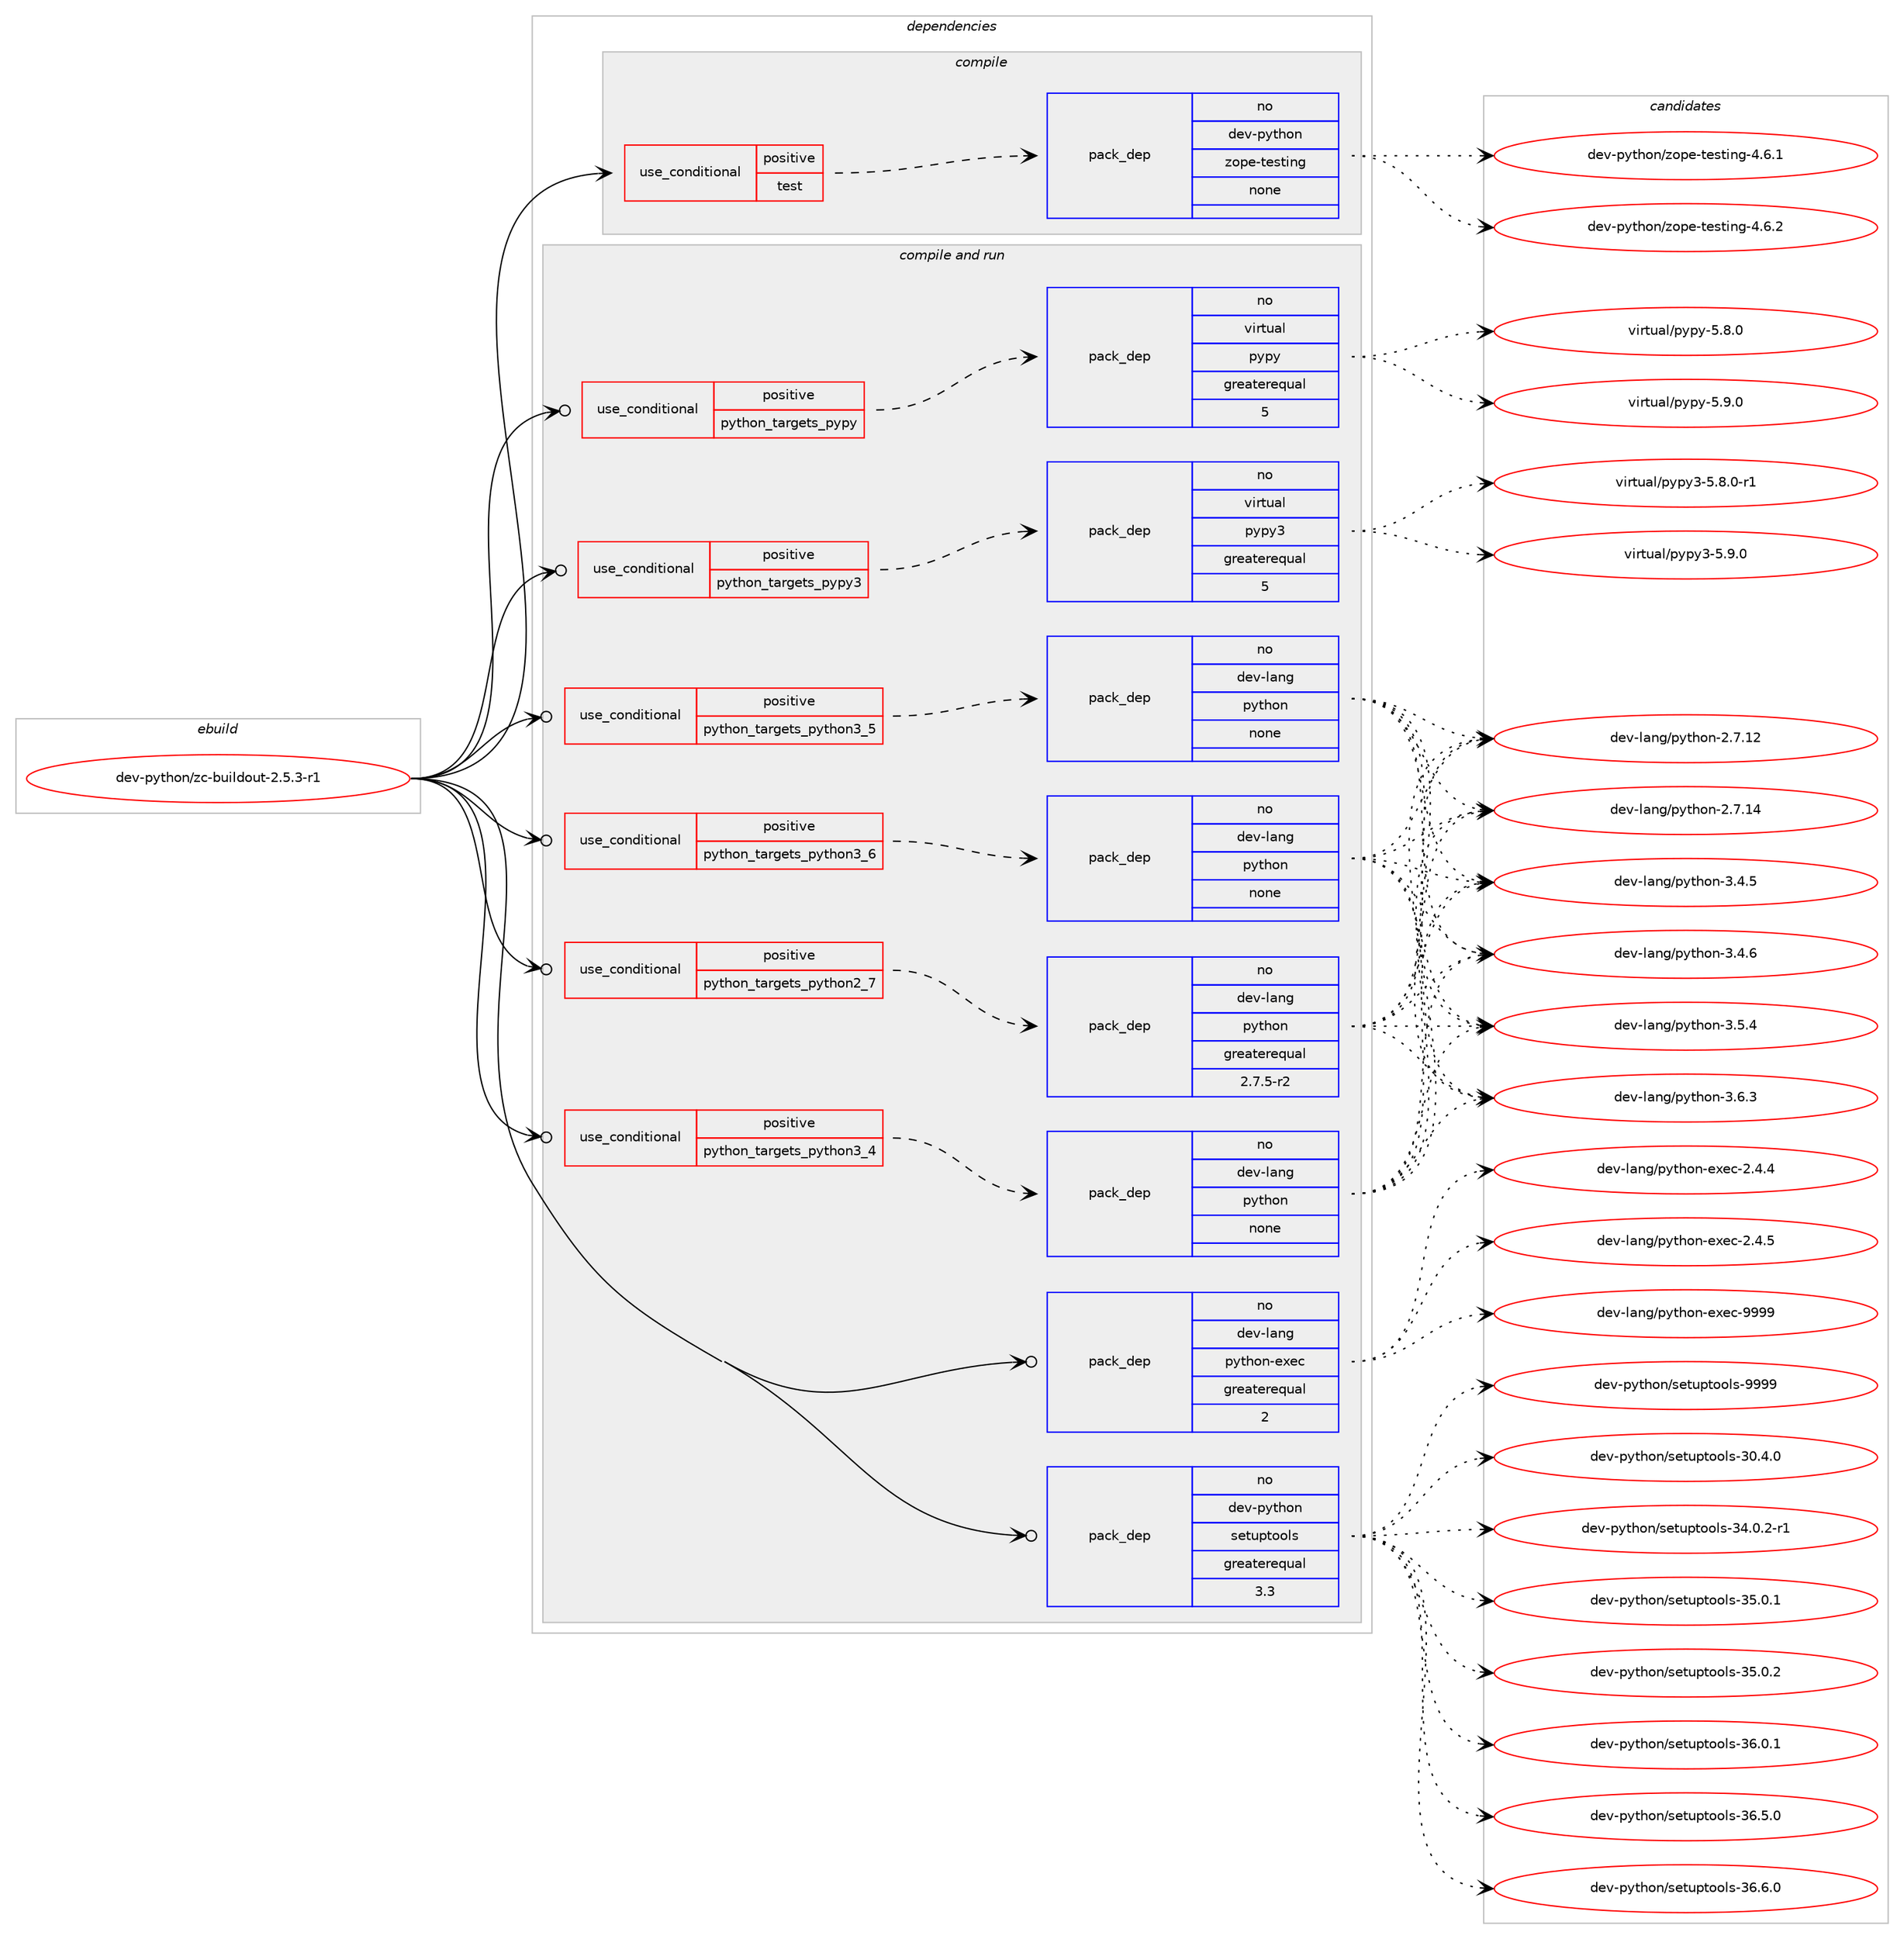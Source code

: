 digraph prolog {

# *************
# Graph options
# *************

newrank=true;
concentrate=true;
compound=true;
graph [rankdir=LR,fontname=Helvetica,fontsize=10,ranksep=1.5];#, ranksep=2.5, nodesep=0.2];
edge  [arrowhead=vee];
node  [fontname=Helvetica,fontsize=10];

# **********
# The ebuild
# **********

subgraph cluster_leftcol {
color=gray;
rank=same;
label=<<i>ebuild</i>>;
id [label="dev-python/zc-buildout-2.5.3-r1", color=red, width=4, href="../dev-python/zc-buildout-2.5.3-r1.svg"];
}

# ****************
# The dependencies
# ****************

subgraph cluster_midcol {
color=gray;
label=<<i>dependencies</i>>;
subgraph cluster_compile {
fillcolor="#eeeeee";
style=filled;
label=<<i>compile</i>>;
subgraph cond44063 {
dependency194694 [label=<<TABLE BORDER="0" CELLBORDER="1" CELLSPACING="0" CELLPADDING="4"><TR><TD ROWSPAN="3" CELLPADDING="10">use_conditional</TD></TR><TR><TD>positive</TD></TR><TR><TD>test</TD></TR></TABLE>>, shape=none, color=red];
subgraph pack146666 {
dependency194695 [label=<<TABLE BORDER="0" CELLBORDER="1" CELLSPACING="0" CELLPADDING="4" WIDTH="220"><TR><TD ROWSPAN="6" CELLPADDING="30">pack_dep</TD></TR><TR><TD WIDTH="110">no</TD></TR><TR><TD>dev-python</TD></TR><TR><TD>zope-testing</TD></TR><TR><TD>none</TD></TR><TR><TD></TD></TR></TABLE>>, shape=none, color=blue];
}
dependency194694:e -> dependency194695:w [weight=20,style="dashed",arrowhead="vee"];
}
id:e -> dependency194694:w [weight=20,style="solid",arrowhead="vee"];
}
subgraph cluster_compileandrun {
fillcolor="#eeeeee";
style=filled;
label=<<i>compile and run</i>>;
subgraph cond44064 {
dependency194696 [label=<<TABLE BORDER="0" CELLBORDER="1" CELLSPACING="0" CELLPADDING="4"><TR><TD ROWSPAN="3" CELLPADDING="10">use_conditional</TD></TR><TR><TD>positive</TD></TR><TR><TD>python_targets_pypy</TD></TR></TABLE>>, shape=none, color=red];
subgraph pack146667 {
dependency194697 [label=<<TABLE BORDER="0" CELLBORDER="1" CELLSPACING="0" CELLPADDING="4" WIDTH="220"><TR><TD ROWSPAN="6" CELLPADDING="30">pack_dep</TD></TR><TR><TD WIDTH="110">no</TD></TR><TR><TD>virtual</TD></TR><TR><TD>pypy</TD></TR><TR><TD>greaterequal</TD></TR><TR><TD>5</TD></TR></TABLE>>, shape=none, color=blue];
}
dependency194696:e -> dependency194697:w [weight=20,style="dashed",arrowhead="vee"];
}
id:e -> dependency194696:w [weight=20,style="solid",arrowhead="odotvee"];
subgraph cond44065 {
dependency194698 [label=<<TABLE BORDER="0" CELLBORDER="1" CELLSPACING="0" CELLPADDING="4"><TR><TD ROWSPAN="3" CELLPADDING="10">use_conditional</TD></TR><TR><TD>positive</TD></TR><TR><TD>python_targets_pypy3</TD></TR></TABLE>>, shape=none, color=red];
subgraph pack146668 {
dependency194699 [label=<<TABLE BORDER="0" CELLBORDER="1" CELLSPACING="0" CELLPADDING="4" WIDTH="220"><TR><TD ROWSPAN="6" CELLPADDING="30">pack_dep</TD></TR><TR><TD WIDTH="110">no</TD></TR><TR><TD>virtual</TD></TR><TR><TD>pypy3</TD></TR><TR><TD>greaterequal</TD></TR><TR><TD>5</TD></TR></TABLE>>, shape=none, color=blue];
}
dependency194698:e -> dependency194699:w [weight=20,style="dashed",arrowhead="vee"];
}
id:e -> dependency194698:w [weight=20,style="solid",arrowhead="odotvee"];
subgraph cond44066 {
dependency194700 [label=<<TABLE BORDER="0" CELLBORDER="1" CELLSPACING="0" CELLPADDING="4"><TR><TD ROWSPAN="3" CELLPADDING="10">use_conditional</TD></TR><TR><TD>positive</TD></TR><TR><TD>python_targets_python2_7</TD></TR></TABLE>>, shape=none, color=red];
subgraph pack146669 {
dependency194701 [label=<<TABLE BORDER="0" CELLBORDER="1" CELLSPACING="0" CELLPADDING="4" WIDTH="220"><TR><TD ROWSPAN="6" CELLPADDING="30">pack_dep</TD></TR><TR><TD WIDTH="110">no</TD></TR><TR><TD>dev-lang</TD></TR><TR><TD>python</TD></TR><TR><TD>greaterequal</TD></TR><TR><TD>2.7.5-r2</TD></TR></TABLE>>, shape=none, color=blue];
}
dependency194700:e -> dependency194701:w [weight=20,style="dashed",arrowhead="vee"];
}
id:e -> dependency194700:w [weight=20,style="solid",arrowhead="odotvee"];
subgraph cond44067 {
dependency194702 [label=<<TABLE BORDER="0" CELLBORDER="1" CELLSPACING="0" CELLPADDING="4"><TR><TD ROWSPAN="3" CELLPADDING="10">use_conditional</TD></TR><TR><TD>positive</TD></TR><TR><TD>python_targets_python3_4</TD></TR></TABLE>>, shape=none, color=red];
subgraph pack146670 {
dependency194703 [label=<<TABLE BORDER="0" CELLBORDER="1" CELLSPACING="0" CELLPADDING="4" WIDTH="220"><TR><TD ROWSPAN="6" CELLPADDING="30">pack_dep</TD></TR><TR><TD WIDTH="110">no</TD></TR><TR><TD>dev-lang</TD></TR><TR><TD>python</TD></TR><TR><TD>none</TD></TR><TR><TD></TD></TR></TABLE>>, shape=none, color=blue];
}
dependency194702:e -> dependency194703:w [weight=20,style="dashed",arrowhead="vee"];
}
id:e -> dependency194702:w [weight=20,style="solid",arrowhead="odotvee"];
subgraph cond44068 {
dependency194704 [label=<<TABLE BORDER="0" CELLBORDER="1" CELLSPACING="0" CELLPADDING="4"><TR><TD ROWSPAN="3" CELLPADDING="10">use_conditional</TD></TR><TR><TD>positive</TD></TR><TR><TD>python_targets_python3_5</TD></TR></TABLE>>, shape=none, color=red];
subgraph pack146671 {
dependency194705 [label=<<TABLE BORDER="0" CELLBORDER="1" CELLSPACING="0" CELLPADDING="4" WIDTH="220"><TR><TD ROWSPAN="6" CELLPADDING="30">pack_dep</TD></TR><TR><TD WIDTH="110">no</TD></TR><TR><TD>dev-lang</TD></TR><TR><TD>python</TD></TR><TR><TD>none</TD></TR><TR><TD></TD></TR></TABLE>>, shape=none, color=blue];
}
dependency194704:e -> dependency194705:w [weight=20,style="dashed",arrowhead="vee"];
}
id:e -> dependency194704:w [weight=20,style="solid",arrowhead="odotvee"];
subgraph cond44069 {
dependency194706 [label=<<TABLE BORDER="0" CELLBORDER="1" CELLSPACING="0" CELLPADDING="4"><TR><TD ROWSPAN="3" CELLPADDING="10">use_conditional</TD></TR><TR><TD>positive</TD></TR><TR><TD>python_targets_python3_6</TD></TR></TABLE>>, shape=none, color=red];
subgraph pack146672 {
dependency194707 [label=<<TABLE BORDER="0" CELLBORDER="1" CELLSPACING="0" CELLPADDING="4" WIDTH="220"><TR><TD ROWSPAN="6" CELLPADDING="30">pack_dep</TD></TR><TR><TD WIDTH="110">no</TD></TR><TR><TD>dev-lang</TD></TR><TR><TD>python</TD></TR><TR><TD>none</TD></TR><TR><TD></TD></TR></TABLE>>, shape=none, color=blue];
}
dependency194706:e -> dependency194707:w [weight=20,style="dashed",arrowhead="vee"];
}
id:e -> dependency194706:w [weight=20,style="solid",arrowhead="odotvee"];
subgraph pack146673 {
dependency194708 [label=<<TABLE BORDER="0" CELLBORDER="1" CELLSPACING="0" CELLPADDING="4" WIDTH="220"><TR><TD ROWSPAN="6" CELLPADDING="30">pack_dep</TD></TR><TR><TD WIDTH="110">no</TD></TR><TR><TD>dev-lang</TD></TR><TR><TD>python-exec</TD></TR><TR><TD>greaterequal</TD></TR><TR><TD>2</TD></TR></TABLE>>, shape=none, color=blue];
}
id:e -> dependency194708:w [weight=20,style="solid",arrowhead="odotvee"];
subgraph pack146674 {
dependency194709 [label=<<TABLE BORDER="0" CELLBORDER="1" CELLSPACING="0" CELLPADDING="4" WIDTH="220"><TR><TD ROWSPAN="6" CELLPADDING="30">pack_dep</TD></TR><TR><TD WIDTH="110">no</TD></TR><TR><TD>dev-python</TD></TR><TR><TD>setuptools</TD></TR><TR><TD>greaterequal</TD></TR><TR><TD>3.3</TD></TR></TABLE>>, shape=none, color=blue];
}
id:e -> dependency194709:w [weight=20,style="solid",arrowhead="odotvee"];
}
subgraph cluster_run {
fillcolor="#eeeeee";
style=filled;
label=<<i>run</i>>;
}
}

# **************
# The candidates
# **************

subgraph cluster_choices {
rank=same;
color=gray;
label=<<i>candidates</i>>;

subgraph choice146666 {
color=black;
nodesep=1;
choice100101118451121211161041111104712211111210145116101115116105110103455246544649 [label="dev-python/zope-testing-4.6.1", color=red, width=4,href="../dev-python/zope-testing-4.6.1.svg"];
choice100101118451121211161041111104712211111210145116101115116105110103455246544650 [label="dev-python/zope-testing-4.6.2", color=red, width=4,href="../dev-python/zope-testing-4.6.2.svg"];
dependency194695:e -> choice100101118451121211161041111104712211111210145116101115116105110103455246544649:w [style=dotted,weight="100"];
dependency194695:e -> choice100101118451121211161041111104712211111210145116101115116105110103455246544650:w [style=dotted,weight="100"];
}
subgraph choice146667 {
color=black;
nodesep=1;
choice1181051141161179710847112121112121455346564648 [label="virtual/pypy-5.8.0", color=red, width=4,href="../virtual/pypy-5.8.0.svg"];
choice1181051141161179710847112121112121455346574648 [label="virtual/pypy-5.9.0", color=red, width=4,href="../virtual/pypy-5.9.0.svg"];
dependency194697:e -> choice1181051141161179710847112121112121455346564648:w [style=dotted,weight="100"];
dependency194697:e -> choice1181051141161179710847112121112121455346574648:w [style=dotted,weight="100"];
}
subgraph choice146668 {
color=black;
nodesep=1;
choice1181051141161179710847112121112121514553465646484511449 [label="virtual/pypy3-5.8.0-r1", color=red, width=4,href="../virtual/pypy3-5.8.0-r1.svg"];
choice118105114116117971084711212111212151455346574648 [label="virtual/pypy3-5.9.0", color=red, width=4,href="../virtual/pypy3-5.9.0.svg"];
dependency194699:e -> choice1181051141161179710847112121112121514553465646484511449:w [style=dotted,weight="100"];
dependency194699:e -> choice118105114116117971084711212111212151455346574648:w [style=dotted,weight="100"];
}
subgraph choice146669 {
color=black;
nodesep=1;
choice10010111845108971101034711212111610411111045504655464950 [label="dev-lang/python-2.7.12", color=red, width=4,href="../dev-lang/python-2.7.12.svg"];
choice10010111845108971101034711212111610411111045504655464952 [label="dev-lang/python-2.7.14", color=red, width=4,href="../dev-lang/python-2.7.14.svg"];
choice100101118451089711010347112121116104111110455146524653 [label="dev-lang/python-3.4.5", color=red, width=4,href="../dev-lang/python-3.4.5.svg"];
choice100101118451089711010347112121116104111110455146524654 [label="dev-lang/python-3.4.6", color=red, width=4,href="../dev-lang/python-3.4.6.svg"];
choice100101118451089711010347112121116104111110455146534652 [label="dev-lang/python-3.5.4", color=red, width=4,href="../dev-lang/python-3.5.4.svg"];
choice100101118451089711010347112121116104111110455146544651 [label="dev-lang/python-3.6.3", color=red, width=4,href="../dev-lang/python-3.6.3.svg"];
dependency194701:e -> choice10010111845108971101034711212111610411111045504655464950:w [style=dotted,weight="100"];
dependency194701:e -> choice10010111845108971101034711212111610411111045504655464952:w [style=dotted,weight="100"];
dependency194701:e -> choice100101118451089711010347112121116104111110455146524653:w [style=dotted,weight="100"];
dependency194701:e -> choice100101118451089711010347112121116104111110455146524654:w [style=dotted,weight="100"];
dependency194701:e -> choice100101118451089711010347112121116104111110455146534652:w [style=dotted,weight="100"];
dependency194701:e -> choice100101118451089711010347112121116104111110455146544651:w [style=dotted,weight="100"];
}
subgraph choice146670 {
color=black;
nodesep=1;
choice10010111845108971101034711212111610411111045504655464950 [label="dev-lang/python-2.7.12", color=red, width=4,href="../dev-lang/python-2.7.12.svg"];
choice10010111845108971101034711212111610411111045504655464952 [label="dev-lang/python-2.7.14", color=red, width=4,href="../dev-lang/python-2.7.14.svg"];
choice100101118451089711010347112121116104111110455146524653 [label="dev-lang/python-3.4.5", color=red, width=4,href="../dev-lang/python-3.4.5.svg"];
choice100101118451089711010347112121116104111110455146524654 [label="dev-lang/python-3.4.6", color=red, width=4,href="../dev-lang/python-3.4.6.svg"];
choice100101118451089711010347112121116104111110455146534652 [label="dev-lang/python-3.5.4", color=red, width=4,href="../dev-lang/python-3.5.4.svg"];
choice100101118451089711010347112121116104111110455146544651 [label="dev-lang/python-3.6.3", color=red, width=4,href="../dev-lang/python-3.6.3.svg"];
dependency194703:e -> choice10010111845108971101034711212111610411111045504655464950:w [style=dotted,weight="100"];
dependency194703:e -> choice10010111845108971101034711212111610411111045504655464952:w [style=dotted,weight="100"];
dependency194703:e -> choice100101118451089711010347112121116104111110455146524653:w [style=dotted,weight="100"];
dependency194703:e -> choice100101118451089711010347112121116104111110455146524654:w [style=dotted,weight="100"];
dependency194703:e -> choice100101118451089711010347112121116104111110455146534652:w [style=dotted,weight="100"];
dependency194703:e -> choice100101118451089711010347112121116104111110455146544651:w [style=dotted,weight="100"];
}
subgraph choice146671 {
color=black;
nodesep=1;
choice10010111845108971101034711212111610411111045504655464950 [label="dev-lang/python-2.7.12", color=red, width=4,href="../dev-lang/python-2.7.12.svg"];
choice10010111845108971101034711212111610411111045504655464952 [label="dev-lang/python-2.7.14", color=red, width=4,href="../dev-lang/python-2.7.14.svg"];
choice100101118451089711010347112121116104111110455146524653 [label="dev-lang/python-3.4.5", color=red, width=4,href="../dev-lang/python-3.4.5.svg"];
choice100101118451089711010347112121116104111110455146524654 [label="dev-lang/python-3.4.6", color=red, width=4,href="../dev-lang/python-3.4.6.svg"];
choice100101118451089711010347112121116104111110455146534652 [label="dev-lang/python-3.5.4", color=red, width=4,href="../dev-lang/python-3.5.4.svg"];
choice100101118451089711010347112121116104111110455146544651 [label="dev-lang/python-3.6.3", color=red, width=4,href="../dev-lang/python-3.6.3.svg"];
dependency194705:e -> choice10010111845108971101034711212111610411111045504655464950:w [style=dotted,weight="100"];
dependency194705:e -> choice10010111845108971101034711212111610411111045504655464952:w [style=dotted,weight="100"];
dependency194705:e -> choice100101118451089711010347112121116104111110455146524653:w [style=dotted,weight="100"];
dependency194705:e -> choice100101118451089711010347112121116104111110455146524654:w [style=dotted,weight="100"];
dependency194705:e -> choice100101118451089711010347112121116104111110455146534652:w [style=dotted,weight="100"];
dependency194705:e -> choice100101118451089711010347112121116104111110455146544651:w [style=dotted,weight="100"];
}
subgraph choice146672 {
color=black;
nodesep=1;
choice10010111845108971101034711212111610411111045504655464950 [label="dev-lang/python-2.7.12", color=red, width=4,href="../dev-lang/python-2.7.12.svg"];
choice10010111845108971101034711212111610411111045504655464952 [label="dev-lang/python-2.7.14", color=red, width=4,href="../dev-lang/python-2.7.14.svg"];
choice100101118451089711010347112121116104111110455146524653 [label="dev-lang/python-3.4.5", color=red, width=4,href="../dev-lang/python-3.4.5.svg"];
choice100101118451089711010347112121116104111110455146524654 [label="dev-lang/python-3.4.6", color=red, width=4,href="../dev-lang/python-3.4.6.svg"];
choice100101118451089711010347112121116104111110455146534652 [label="dev-lang/python-3.5.4", color=red, width=4,href="../dev-lang/python-3.5.4.svg"];
choice100101118451089711010347112121116104111110455146544651 [label="dev-lang/python-3.6.3", color=red, width=4,href="../dev-lang/python-3.6.3.svg"];
dependency194707:e -> choice10010111845108971101034711212111610411111045504655464950:w [style=dotted,weight="100"];
dependency194707:e -> choice10010111845108971101034711212111610411111045504655464952:w [style=dotted,weight="100"];
dependency194707:e -> choice100101118451089711010347112121116104111110455146524653:w [style=dotted,weight="100"];
dependency194707:e -> choice100101118451089711010347112121116104111110455146524654:w [style=dotted,weight="100"];
dependency194707:e -> choice100101118451089711010347112121116104111110455146534652:w [style=dotted,weight="100"];
dependency194707:e -> choice100101118451089711010347112121116104111110455146544651:w [style=dotted,weight="100"];
}
subgraph choice146673 {
color=black;
nodesep=1;
choice1001011184510897110103471121211161041111104510112010199455046524652 [label="dev-lang/python-exec-2.4.4", color=red, width=4,href="../dev-lang/python-exec-2.4.4.svg"];
choice1001011184510897110103471121211161041111104510112010199455046524653 [label="dev-lang/python-exec-2.4.5", color=red, width=4,href="../dev-lang/python-exec-2.4.5.svg"];
choice10010111845108971101034711212111610411111045101120101994557575757 [label="dev-lang/python-exec-9999", color=red, width=4,href="../dev-lang/python-exec-9999.svg"];
dependency194708:e -> choice1001011184510897110103471121211161041111104510112010199455046524652:w [style=dotted,weight="100"];
dependency194708:e -> choice1001011184510897110103471121211161041111104510112010199455046524653:w [style=dotted,weight="100"];
dependency194708:e -> choice10010111845108971101034711212111610411111045101120101994557575757:w [style=dotted,weight="100"];
}
subgraph choice146674 {
color=black;
nodesep=1;
choice100101118451121211161041111104711510111611711211611111110811545514846524648 [label="dev-python/setuptools-30.4.0", color=red, width=4,href="../dev-python/setuptools-30.4.0.svg"];
choice1001011184511212111610411111047115101116117112116111111108115455152464846504511449 [label="dev-python/setuptools-34.0.2-r1", color=red, width=4,href="../dev-python/setuptools-34.0.2-r1.svg"];
choice100101118451121211161041111104711510111611711211611111110811545515346484649 [label="dev-python/setuptools-35.0.1", color=red, width=4,href="../dev-python/setuptools-35.0.1.svg"];
choice100101118451121211161041111104711510111611711211611111110811545515346484650 [label="dev-python/setuptools-35.0.2", color=red, width=4,href="../dev-python/setuptools-35.0.2.svg"];
choice100101118451121211161041111104711510111611711211611111110811545515446484649 [label="dev-python/setuptools-36.0.1", color=red, width=4,href="../dev-python/setuptools-36.0.1.svg"];
choice100101118451121211161041111104711510111611711211611111110811545515446534648 [label="dev-python/setuptools-36.5.0", color=red, width=4,href="../dev-python/setuptools-36.5.0.svg"];
choice100101118451121211161041111104711510111611711211611111110811545515446544648 [label="dev-python/setuptools-36.6.0", color=red, width=4,href="../dev-python/setuptools-36.6.0.svg"];
choice10010111845112121116104111110471151011161171121161111111081154557575757 [label="dev-python/setuptools-9999", color=red, width=4,href="../dev-python/setuptools-9999.svg"];
dependency194709:e -> choice100101118451121211161041111104711510111611711211611111110811545514846524648:w [style=dotted,weight="100"];
dependency194709:e -> choice1001011184511212111610411111047115101116117112116111111108115455152464846504511449:w [style=dotted,weight="100"];
dependency194709:e -> choice100101118451121211161041111104711510111611711211611111110811545515346484649:w [style=dotted,weight="100"];
dependency194709:e -> choice100101118451121211161041111104711510111611711211611111110811545515346484650:w [style=dotted,weight="100"];
dependency194709:e -> choice100101118451121211161041111104711510111611711211611111110811545515446484649:w [style=dotted,weight="100"];
dependency194709:e -> choice100101118451121211161041111104711510111611711211611111110811545515446534648:w [style=dotted,weight="100"];
dependency194709:e -> choice100101118451121211161041111104711510111611711211611111110811545515446544648:w [style=dotted,weight="100"];
dependency194709:e -> choice10010111845112121116104111110471151011161171121161111111081154557575757:w [style=dotted,weight="100"];
}
}

}
